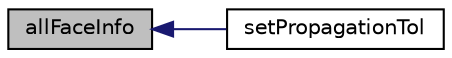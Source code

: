 digraph "allFaceInfo"
{
  bgcolor="transparent";
  edge [fontname="Helvetica",fontsize="10",labelfontname="Helvetica",labelfontsize="10"];
  node [fontname="Helvetica",fontsize="10",shape=record];
  rankdir="LR";
  Node1 [label="allFaceInfo",height=0.2,width=0.4,color="black", fillcolor="grey75", style="filled", fontcolor="black"];
  Node1 -> Node2 [dir="back",color="midnightblue",fontsize="10",style="solid",fontname="Helvetica"];
  Node2 [label="setPropagationTol",height=0.2,width=0.4,color="black",URL="$a00730.html#af6cfd2367c371029e77410620c1a22c6",tooltip="Change tolerance. "];
}
